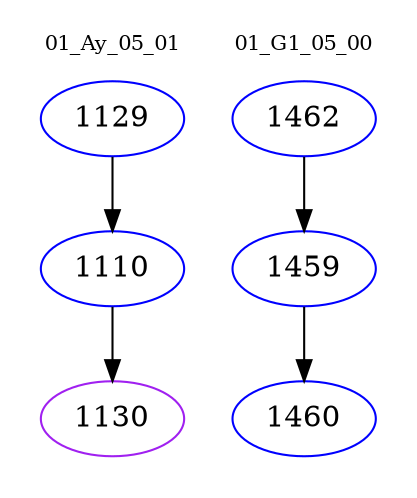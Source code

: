 digraph{
subgraph cluster_0 {
color = white
label = "01_Ay_05_01";
fontsize=10;
T0_1129 [label="1129", color="blue"]
T0_1129 -> T0_1110 [color="black"]
T0_1110 [label="1110", color="blue"]
T0_1110 -> T0_1130 [color="black"]
T0_1130 [label="1130", color="purple"]
}
subgraph cluster_1 {
color = white
label = "01_G1_05_00";
fontsize=10;
T1_1462 [label="1462", color="blue"]
T1_1462 -> T1_1459 [color="black"]
T1_1459 [label="1459", color="blue"]
T1_1459 -> T1_1460 [color="black"]
T1_1460 [label="1460", color="blue"]
}
}
